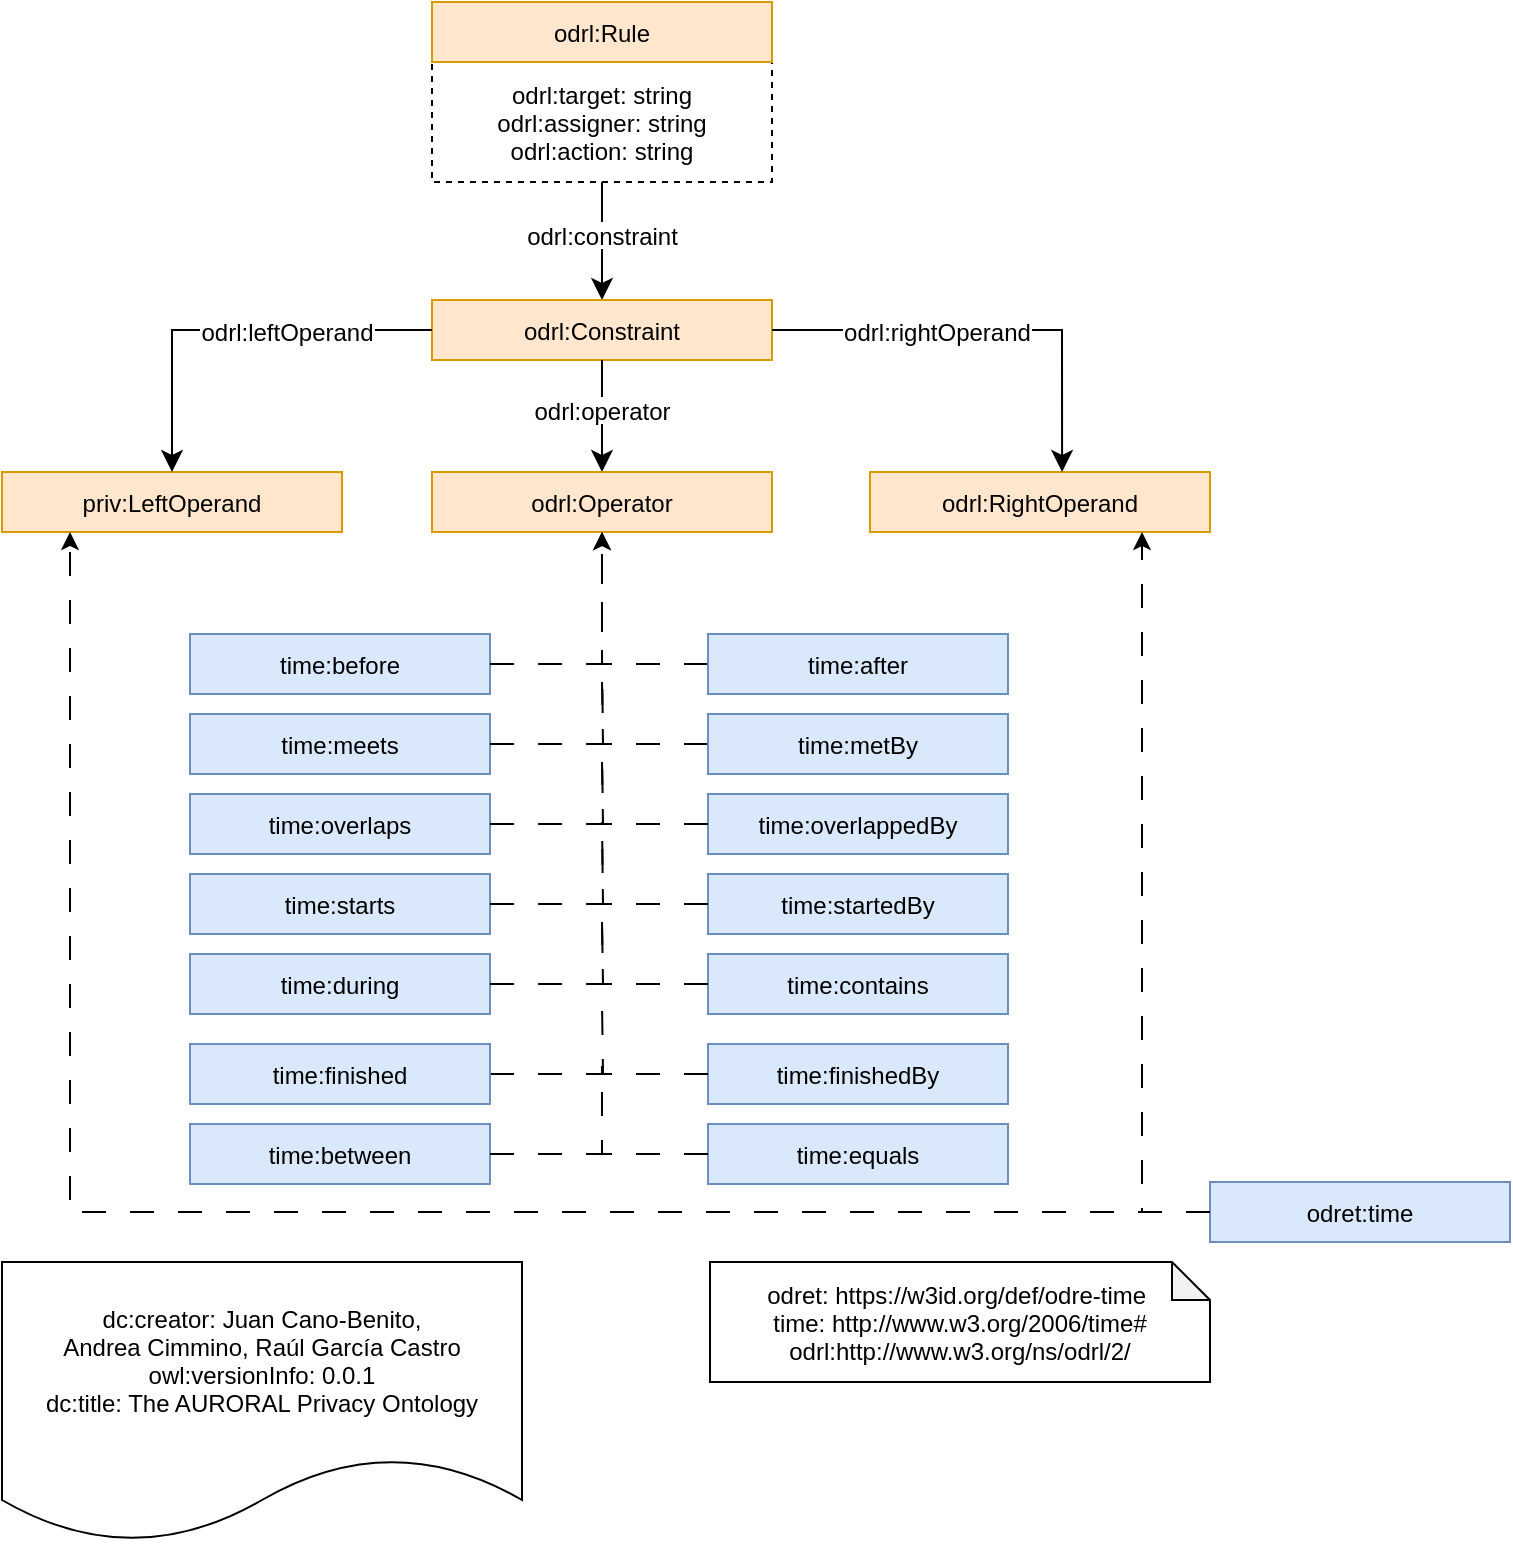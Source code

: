<mxfile version="24.7.8">
  <diagram id="x7SGJyMS_2VAvonJNlFj" name="Page-1">
    <mxGraphModel dx="940" dy="774" grid="1" gridSize="10" guides="1" tooltips="1" connect="1" arrows="1" fold="1" page="1" pageScale="1" pageWidth="827" pageHeight="1169" math="0" shadow="0">
      <root>
        <mxCell id="0" />
        <mxCell id="1" parent="0" />
        <mxCell id="CI0CYpNvQoqiqLplJiGj-1" value="dc:creator: Juan Cano-Benito, &#xa;Andrea Cimmino, Raúl García Castro&#xa;owl:versionInfo: 0.0.1&#xa;dc:title: The AURORAL Privacy Ontology" style="shape=document;boundedLbl=1;fontStyle=0" parent="1" vertex="1">
          <mxGeometry x="66" y="840" width="260" height="140" as="geometry" />
        </mxCell>
        <mxCell id="CI0CYpNvQoqiqLplJiGj-3" value="odret: https://w3id.org/def/odre-time &#xa;time: http://www.w3.org/2006/time#&#xa;odrl:http://www.w3.org/ns/odrl/2/" style="shape=note;backgroundOutline=1;darkOpacity=0.05;size=19;" parent="1" vertex="1">
          <mxGeometry x="420" y="840" width="250" height="60" as="geometry" />
        </mxCell>
        <mxCell id="dpXke4btnBZifY-uETaU-10" value="odrl:target: string&#xa;odrl:assigner: string&#xa;odrl:action: string" style="rounded=0;snapToPoint=1;points=[[0.1,0],[0.2,0],[0.3,0],[0.4,0],[0.5,0],[0.6,0],[0.7,0],[0.8,0],[0.9,0],[0,0.1],[0,0.3],[0,0.5],[0,0.7],[0,0.9],[0.1,1],[0.2,1],[0.3,1],[0.4,1],[0.5,1],[0.6,1],[0.7,1],[0.8,1],[0.9,1],[1,0.1],[1,0.3],[1,0.5],[1,0.7],[1,0.9]];dashed=1;" parent="1" vertex="1">
          <mxGeometry x="281" y="240" width="170" height="60" as="geometry" />
        </mxCell>
        <mxCell id="dpXke4btnBZifY-uETaU-11" value="odrl:Rule" style="rounded=0;snapToPoint=1;points=[[0.1,0],[0.2,0],[0.3,0],[0.4,0],[0.5,0],[0.6,0],[0.7,0],[0.8,0],[0.9,0],[0,0.1],[0,0.3],[0,0.5],[0,0.7],[0,0.9],[0.1,1],[0.2,1],[0.3,1],[0.4,1],[0.5,1],[0.6,1],[0.7,1],[0.8,1],[0.9,1],[1,0.1],[1,0.3],[1,0.5],[1,0.7],[1,0.9]];fillColor=#ffe6cc;strokeColor=#d79b00;" parent="1" vertex="1">
          <mxGeometry x="281" y="210" width="170" height="30" as="geometry" />
        </mxCell>
        <mxCell id="dpXke4btnBZifY-uETaU-13" value="" style="endArrow=classic;html=1;exitX=0.5;exitY=1;exitDx=0;exitDy=0;endSize=8;arcSize=0;rounded=0;" parent="1" source="dpXke4btnBZifY-uETaU-10" target="dpXke4btnBZifY-uETaU-16" edge="1">
          <mxGeometry width="50" height="50" relative="1" as="geometry">
            <mxPoint x="366" y="310" as="sourcePoint" />
            <mxPoint x="366" y="364" as="targetPoint" />
          </mxGeometry>
        </mxCell>
        <mxCell id="dpXke4btnBZifY-uETaU-14" value="odrl:constraint" style="text;align=center;verticalAlign=middle;resizable=0;points=[];labelBackgroundColor=#ffffff;" parent="dpXke4btnBZifY-uETaU-13" vertex="1" connectable="0">
          <mxGeometry x="-0.127" relative="1" as="geometry">
            <mxPoint as="offset" />
          </mxGeometry>
        </mxCell>
        <mxCell id="dpXke4btnBZifY-uETaU-16" value="odrl:Constraint" style="rounded=0;snapToPoint=1;points=[[0.1,0],[0.2,0],[0.3,0],[0.4,0],[0.5,0],[0.6,0],[0.7,0],[0.8,0],[0.9,0],[0,0.1],[0,0.3],[0,0.5],[0,0.7],[0,0.9],[0.1,1],[0.2,1],[0.3,1],[0.4,1],[0.5,1],[0.6,1],[0.7,1],[0.8,1],[0.9,1],[1,0.1],[1,0.3],[1,0.5],[1,0.7],[1,0.9]];fillColor=#ffe6cc;strokeColor=#d79b00;" parent="1" vertex="1">
          <mxGeometry x="281" y="359" width="170" height="30" as="geometry" />
        </mxCell>
        <mxCell id="dpXke4btnBZifY-uETaU-18" value="priv:LeftOperand" style="rounded=0;snapToPoint=1;points=[[0.1,0],[0.2,0],[0.3,0],[0.4,0],[0.5,0],[0.6,0],[0.7,0],[0.8,0],[0.9,0],[0,0.1],[0,0.3],[0,0.5],[0,0.7],[0,0.9],[0.1,1],[0.2,1],[0.3,1],[0.4,1],[0.5,1],[0.6,1],[0.7,1],[0.8,1],[0.9,1],[1,0.1],[1,0.3],[1,0.5],[1,0.7],[1,0.9]];fillColor=#ffe6cc;strokeColor=#d79b00;" parent="1" vertex="1">
          <mxGeometry x="66" y="445" width="170" height="30" as="geometry" />
        </mxCell>
        <mxCell id="dpXke4btnBZifY-uETaU-20" value="odrl:RightOperand" style="rounded=0;snapToPoint=1;points=[[0.1,0],[0.2,0],[0.3,0],[0.4,0],[0.5,0],[0.6,0],[0.7,0],[0.8,0],[0.9,0],[0,0.1],[0,0.3],[0,0.5],[0,0.7],[0,0.9],[0.1,1],[0.2,1],[0.3,1],[0.4,1],[0.5,1],[0.6,1],[0.7,1],[0.8,1],[0.9,1],[1,0.1],[1,0.3],[1,0.5],[1,0.7],[1,0.9]];fillColor=#ffe6cc;strokeColor=#d79b00;" parent="1" vertex="1">
          <mxGeometry x="500" y="445" width="170" height="30" as="geometry" />
        </mxCell>
        <mxCell id="dpXke4btnBZifY-uETaU-21" value="" style="endArrow=classic;html=1;exitX=1;exitY=0.5;exitDx=0;exitDy=0;endSize=8;arcSize=0;rounded=0;entryX=0.565;entryY=0;entryDx=0;entryDy=0;entryPerimeter=0;" parent="1" source="dpXke4btnBZifY-uETaU-16" target="dpXke4btnBZifY-uETaU-20" edge="1">
          <mxGeometry width="50" height="50" relative="1" as="geometry">
            <mxPoint x="570" y="300" as="sourcePoint" />
            <mxPoint x="570" y="359" as="targetPoint" />
            <Array as="points">
              <mxPoint x="596" y="374" />
            </Array>
          </mxGeometry>
        </mxCell>
        <mxCell id="dpXke4btnBZifY-uETaU-22" value="odrl:rightOperand" style="text;align=center;verticalAlign=middle;resizable=0;points=[];labelBackgroundColor=#ffffff;" parent="dpXke4btnBZifY-uETaU-21" vertex="1" connectable="0">
          <mxGeometry x="-0.127" relative="1" as="geometry">
            <mxPoint x="-12" as="offset" />
          </mxGeometry>
        </mxCell>
        <mxCell id="dpXke4btnBZifY-uETaU-23" value="" style="endArrow=classic;html=1;exitX=0;exitY=0.5;exitDx=0;exitDy=0;endSize=8;arcSize=0;rounded=0;entryX=0.5;entryY=0;entryDx=0;entryDy=0;" parent="1" source="dpXke4btnBZifY-uETaU-16" target="dpXke4btnBZifY-uETaU-18" edge="1">
          <mxGeometry width="50" height="50" relative="1" as="geometry">
            <mxPoint x="184.5" y="300" as="sourcePoint" />
            <mxPoint x="184.5" y="359" as="targetPoint" />
            <Array as="points">
              <mxPoint x="151" y="374" />
            </Array>
          </mxGeometry>
        </mxCell>
        <mxCell id="dpXke4btnBZifY-uETaU-24" value="odrl:leftOperand" style="text;align=center;verticalAlign=middle;resizable=0;points=[];labelBackgroundColor=#ffffff;" parent="dpXke4btnBZifY-uETaU-23" vertex="1" connectable="0">
          <mxGeometry x="-0.127" relative="1" as="geometry">
            <mxPoint x="15" as="offset" />
          </mxGeometry>
        </mxCell>
        <mxCell id="h1g4GmI69Qco1xvM5Kmn-16" value="" style="endArrow=classic;html=1;exitX=0.5;exitY=1;exitDx=0;exitDy=0;endSize=8;arcSize=0;rounded=0;entryX=0.5;entryY=0;entryDx=0;entryDy=0;" parent="1" source="dpXke4btnBZifY-uETaU-16" target="h1g4GmI69Qco1xvM5Kmn-18" edge="1">
          <mxGeometry width="50" height="50" relative="1" as="geometry">
            <mxPoint x="256" y="634" as="sourcePoint" />
            <mxPoint x="366" y="480" as="targetPoint" />
            <Array as="points" />
          </mxGeometry>
        </mxCell>
        <mxCell id="h1g4GmI69Qco1xvM5Kmn-17" value="odrl:operator" style="text;align=center;verticalAlign=middle;resizable=0;points=[];labelBackgroundColor=#ffffff;" parent="h1g4GmI69Qco1xvM5Kmn-16" vertex="1" connectable="0">
          <mxGeometry x="-0.127" relative="1" as="geometry">
            <mxPoint as="offset" />
          </mxGeometry>
        </mxCell>
        <mxCell id="h1g4GmI69Qco1xvM5Kmn-18" value="odrl:Operator" style="rounded=0;snapToPoint=1;points=[[0.1,0],[0.2,0],[0.3,0],[0.4,0],[0.5,0],[0.6,0],[0.7,0],[0.8,0],[0.9,0],[0,0.1],[0,0.3],[0,0.5],[0,0.7],[0,0.9],[0.1,1],[0.2,1],[0.3,1],[0.4,1],[0.5,1],[0.6,1],[0.7,1],[0.8,1],[0.9,1],[1,0.1],[1,0.3],[1,0.5],[1,0.7],[1,0.9]];fillColor=#ffe6cc;strokeColor=#d79b00;" parent="1" vertex="1">
          <mxGeometry x="281" y="445" width="170" height="30" as="geometry" />
        </mxCell>
        <mxCell id="h1g4GmI69Qco1xvM5Kmn-19" style="edgeStyle=orthogonalEdgeStyle;rounded=0;orthogonalLoop=1;jettySize=auto;html=1;exitX=0;exitY=0.5;exitDx=0;exitDy=0;dashed=1;dashPattern=12 12;entryX=0.5;entryY=1;entryDx=0;entryDy=0;" parent="1" source="h1g4GmI69Qco1xvM5Kmn-20" target="h1g4GmI69Qco1xvM5Kmn-18" edge="1">
          <mxGeometry relative="1" as="geometry">
            <mxPoint x="310" y="490" as="targetPoint" />
          </mxGeometry>
        </mxCell>
        <mxCell id="h1g4GmI69Qco1xvM5Kmn-20" value="time:after" style="rounded=0;snapToPoint=1;points=[[0.1,0],[0.2,0],[0.3,0],[0.4,0],[0.5,0],[0.6,0],[0.7,0],[0.8,0],[0.9,0],[0,0.1],[0,0.3],[0,0.5],[0,0.7],[0,0.9],[0.1,1],[0.2,1],[0.3,1],[0.4,1],[0.5,1],[0.6,1],[0.7,1],[0.8,1],[0.9,1],[1,0.1],[1,0.3],[1,0.5],[1,0.7],[1,0.9]];fillColor=#dae8fc;strokeColor=#6c8ebf;" parent="1" vertex="1">
          <mxGeometry x="419" y="526" width="150" height="30" as="geometry" />
        </mxCell>
        <mxCell id="h1g4GmI69Qco1xvM5Kmn-21" style="edgeStyle=orthogonalEdgeStyle;rounded=0;orthogonalLoop=1;jettySize=auto;html=1;exitX=0;exitY=0.5;exitDx=0;exitDy=0;endArrow=none;endFill=0;dashed=1;dashPattern=12 12;fillColor=#dae8fc;strokeColor=#000000;" parent="1" source="h1g4GmI69Qco1xvM5Kmn-22" edge="1">
          <mxGeometry relative="1" as="geometry">
            <mxPoint x="366" y="550" as="targetPoint" />
          </mxGeometry>
        </mxCell>
        <mxCell id="h1g4GmI69Qco1xvM5Kmn-22" value="time:metBy" style="rounded=0;snapToPoint=1;points=[[0.1,0],[0.2,0],[0.3,0],[0.4,0],[0.5,0],[0.6,0],[0.7,0],[0.8,0],[0.9,0],[0,0.1],[0,0.3],[0,0.5],[0,0.7],[0,0.9],[0.1,1],[0.2,1],[0.3,1],[0.4,1],[0.5,1],[0.6,1],[0.7,1],[0.8,1],[0.9,1],[1,0.1],[1,0.3],[1,0.5],[1,0.7],[1,0.9]];fillColor=#dae8fc;strokeColor=#6c8ebf;" parent="1" vertex="1">
          <mxGeometry x="419" y="566" width="150" height="30" as="geometry" />
        </mxCell>
        <mxCell id="h1g4GmI69Qco1xvM5Kmn-23" value="time:overlappedBy" style="rounded=0;snapToPoint=1;points=[[0.1,0],[0.2,0],[0.3,0],[0.4,0],[0.5,0],[0.6,0],[0.7,0],[0.8,0],[0.9,0],[0,0.1],[0,0.3],[0,0.5],[0,0.7],[0,0.9],[0.1,1],[0.2,1],[0.3,1],[0.4,1],[0.5,1],[0.6,1],[0.7,1],[0.8,1],[0.9,1],[1,0.1],[1,0.3],[1,0.5],[1,0.7],[1,0.9]];fillColor=#dae8fc;strokeColor=#6c8ebf;" parent="1" vertex="1">
          <mxGeometry x="419" y="606" width="150" height="30" as="geometry" />
        </mxCell>
        <mxCell id="h1g4GmI69Qco1xvM5Kmn-24" value="time:startedBy" style="rounded=0;snapToPoint=1;points=[[0.1,0],[0.2,0],[0.3,0],[0.4,0],[0.5,0],[0.6,0],[0.7,0],[0.8,0],[0.9,0],[0,0.1],[0,0.3],[0,0.5],[0,0.7],[0,0.9],[0.1,1],[0.2,1],[0.3,1],[0.4,1],[0.5,1],[0.6,1],[0.7,1],[0.8,1],[0.9,1],[1,0.1],[1,0.3],[1,0.5],[1,0.7],[1,0.9]];fillColor=#dae8fc;strokeColor=#6c8ebf;" parent="1" vertex="1">
          <mxGeometry x="419" y="646" width="150" height="30" as="geometry" />
        </mxCell>
        <mxCell id="h1g4GmI69Qco1xvM5Kmn-25" value="time:contains" style="rounded=0;snapToPoint=1;points=[[0.1,0],[0.2,0],[0.3,0],[0.4,0],[0.5,0],[0.6,0],[0.7,0],[0.8,0],[0.9,0],[0,0.1],[0,0.3],[0,0.5],[0,0.7],[0,0.9],[0.1,1],[0.2,1],[0.3,1],[0.4,1],[0.5,1],[0.6,1],[0.7,1],[0.8,1],[0.9,1],[1,0.1],[1,0.3],[1,0.5],[1,0.7],[1,0.9]];fillColor=#dae8fc;strokeColor=#6c8ebf;" parent="1" vertex="1">
          <mxGeometry x="419" y="686" width="150" height="30" as="geometry" />
        </mxCell>
        <mxCell id="h1g4GmI69Qco1xvM5Kmn-26" style="edgeStyle=orthogonalEdgeStyle;rounded=0;orthogonalLoop=1;jettySize=auto;html=1;exitX=0;exitY=0.5;exitDx=0;exitDy=0;endArrow=none;endFill=0;dashed=1;dashPattern=12 12;fillColor=#dae8fc;strokeColor=#000000;" parent="1" source="h1g4GmI69Qco1xvM5Kmn-23" edge="1">
          <mxGeometry relative="1" as="geometry">
            <mxPoint x="366" y="590" as="targetPoint" />
            <mxPoint x="429" y="560" as="sourcePoint" />
          </mxGeometry>
        </mxCell>
        <mxCell id="h1g4GmI69Qco1xvM5Kmn-27" style="edgeStyle=orthogonalEdgeStyle;rounded=0;orthogonalLoop=1;jettySize=auto;html=1;exitX=0;exitY=0.5;exitDx=0;exitDy=0;endArrow=none;endFill=0;dashed=1;dashPattern=12 12;fillColor=#dae8fc;strokeColor=#000000;" parent="1" source="h1g4GmI69Qco1xvM5Kmn-24" edge="1">
          <mxGeometry relative="1" as="geometry">
            <mxPoint x="366" y="620" as="targetPoint" />
            <mxPoint x="439" y="570" as="sourcePoint" />
          </mxGeometry>
        </mxCell>
        <mxCell id="h1g4GmI69Qco1xvM5Kmn-28" style="edgeStyle=orthogonalEdgeStyle;rounded=0;orthogonalLoop=1;jettySize=auto;html=1;exitX=0;exitY=0.5;exitDx=0;exitDy=0;endArrow=none;endFill=0;dashed=1;dashPattern=12 12;fillColor=#dae8fc;strokeColor=#000000;" parent="1" source="h1g4GmI69Qco1xvM5Kmn-25" edge="1">
          <mxGeometry relative="1" as="geometry">
            <mxPoint x="366" y="670" as="targetPoint" />
            <mxPoint x="449" y="580" as="sourcePoint" />
          </mxGeometry>
        </mxCell>
        <mxCell id="h1g4GmI69Qco1xvM5Kmn-31" value="time:finishedBy" style="rounded=0;snapToPoint=1;points=[[0.1,0],[0.2,0],[0.3,0],[0.4,0],[0.5,0],[0.6,0],[0.7,0],[0.8,0],[0.9,0],[0,0.1],[0,0.3],[0,0.5],[0,0.7],[0,0.9],[0.1,1],[0.2,1],[0.3,1],[0.4,1],[0.5,1],[0.6,1],[0.7,1],[0.8,1],[0.9,1],[1,0.1],[1,0.3],[1,0.5],[1,0.7],[1,0.9]];fillColor=#dae8fc;strokeColor=#6c8ebf;" parent="1" vertex="1">
          <mxGeometry x="419" y="731" width="150" height="30" as="geometry" />
        </mxCell>
        <mxCell id="h1g4GmI69Qco1xvM5Kmn-32" value="time:equals" style="rounded=0;snapToPoint=1;points=[[0.1,0],[0.2,0],[0.3,0],[0.4,0],[0.5,0],[0.6,0],[0.7,0],[0.8,0],[0.9,0],[0,0.1],[0,0.3],[0,0.5],[0,0.7],[0,0.9],[0.1,1],[0.2,1],[0.3,1],[0.4,1],[0.5,1],[0.6,1],[0.7,1],[0.8,1],[0.9,1],[1,0.1],[1,0.3],[1,0.5],[1,0.7],[1,0.9]];fillColor=#dae8fc;strokeColor=#6c8ebf;" parent="1" vertex="1">
          <mxGeometry x="419" y="771" width="150" height="30" as="geometry" />
        </mxCell>
        <mxCell id="h1g4GmI69Qco1xvM5Kmn-34" style="edgeStyle=orthogonalEdgeStyle;rounded=0;orthogonalLoop=1;jettySize=auto;html=1;exitX=0;exitY=0.5;exitDx=0;exitDy=0;endArrow=none;endFill=0;dashed=1;dashPattern=12 12;fillColor=#dae8fc;strokeColor=#000000;" parent="1" source="h1g4GmI69Qco1xvM5Kmn-31" edge="1">
          <mxGeometry relative="1" as="geometry">
            <mxPoint x="366" y="710" as="targetPoint" />
            <mxPoint x="429" y="680" as="sourcePoint" />
          </mxGeometry>
        </mxCell>
        <mxCell id="h1g4GmI69Qco1xvM5Kmn-35" style="edgeStyle=orthogonalEdgeStyle;rounded=0;orthogonalLoop=1;jettySize=auto;html=1;exitX=0;exitY=0.5;exitDx=0;exitDy=0;endArrow=none;endFill=0;dashed=1;dashPattern=12 12;fillColor=#dae8fc;strokeColor=#000000;" parent="1" source="h1g4GmI69Qco1xvM5Kmn-32" edge="1">
          <mxGeometry relative="1" as="geometry">
            <mxPoint x="366" y="750" as="targetPoint" />
            <mxPoint x="439" y="690" as="sourcePoint" />
            <Array as="points">
              <mxPoint x="366" y="786" />
            </Array>
          </mxGeometry>
        </mxCell>
        <mxCell id="h1g4GmI69Qco1xvM5Kmn-36" style="edgeStyle=orthogonalEdgeStyle;rounded=0;orthogonalLoop=1;jettySize=auto;html=1;endArrow=none;endFill=0;dashed=1;dashPattern=12 12;exitX=1;exitY=0.5;exitDx=0;exitDy=0;fillColor=#dae8fc;strokeColor=#000000;" parent="1" source="rMG41z_9Noqh06oIM15O-6" edge="1">
          <mxGeometry relative="1" as="geometry">
            <mxPoint x="366" y="740" as="targetPoint" />
            <mxPoint x="310" y="786" as="sourcePoint" />
            <Array as="points">
              <mxPoint x="366" y="746" />
            </Array>
          </mxGeometry>
        </mxCell>
        <mxCell id="rMG41z_9Noqh06oIM15O-1" value="time:before" style="rounded=0;snapToPoint=1;points=[[0.1,0],[0.2,0],[0.3,0],[0.4,0],[0.5,0],[0.6,0],[0.7,0],[0.8,0],[0.9,0],[0,0.1],[0,0.3],[0,0.5],[0,0.7],[0,0.9],[0.1,1],[0.2,1],[0.3,1],[0.4,1],[0.5,1],[0.6,1],[0.7,1],[0.8,1],[0.9,1],[1,0.1],[1,0.3],[1,0.5],[1,0.7],[1,0.9]];fillColor=#dae8fc;strokeColor=#6c8ebf;" parent="1" vertex="1">
          <mxGeometry x="160" y="526" width="150" height="30" as="geometry" />
        </mxCell>
        <mxCell id="rMG41z_9Noqh06oIM15O-2" value="time:meets" style="rounded=0;snapToPoint=1;points=[[0.1,0],[0.2,0],[0.3,0],[0.4,0],[0.5,0],[0.6,0],[0.7,0],[0.8,0],[0.9,0],[0,0.1],[0,0.3],[0,0.5],[0,0.7],[0,0.9],[0.1,1],[0.2,1],[0.3,1],[0.4,1],[0.5,1],[0.6,1],[0.7,1],[0.8,1],[0.9,1],[1,0.1],[1,0.3],[1,0.5],[1,0.7],[1,0.9]];fillColor=#dae8fc;strokeColor=#6c8ebf;" parent="1" vertex="1">
          <mxGeometry x="160" y="566" width="150" height="30" as="geometry" />
        </mxCell>
        <mxCell id="rMG41z_9Noqh06oIM15O-3" value="time:overlaps" style="rounded=0;snapToPoint=1;points=[[0.1,0],[0.2,0],[0.3,0],[0.4,0],[0.5,0],[0.6,0],[0.7,0],[0.8,0],[0.9,0],[0,0.1],[0,0.3],[0,0.5],[0,0.7],[0,0.9],[0.1,1],[0.2,1],[0.3,1],[0.4,1],[0.5,1],[0.6,1],[0.7,1],[0.8,1],[0.9,1],[1,0.1],[1,0.3],[1,0.5],[1,0.7],[1,0.9]];fillColor=#dae8fc;strokeColor=#6c8ebf;" parent="1" vertex="1">
          <mxGeometry x="160" y="606" width="150" height="30" as="geometry" />
        </mxCell>
        <mxCell id="rMG41z_9Noqh06oIM15O-4" value="time:starts" style="rounded=0;snapToPoint=1;points=[[0.1,0],[0.2,0],[0.3,0],[0.4,0],[0.5,0],[0.6,0],[0.7,0],[0.8,0],[0.9,0],[0,0.1],[0,0.3],[0,0.5],[0,0.7],[0,0.9],[0.1,1],[0.2,1],[0.3,1],[0.4,1],[0.5,1],[0.6,1],[0.7,1],[0.8,1],[0.9,1],[1,0.1],[1,0.3],[1,0.5],[1,0.7],[1,0.9]];fillColor=#dae8fc;strokeColor=#6c8ebf;" parent="1" vertex="1">
          <mxGeometry x="160" y="646" width="150" height="30" as="geometry" />
        </mxCell>
        <mxCell id="rMG41z_9Noqh06oIM15O-5" value="time:during" style="rounded=0;snapToPoint=1;points=[[0.1,0],[0.2,0],[0.3,0],[0.4,0],[0.5,0],[0.6,0],[0.7,0],[0.8,0],[0.9,0],[0,0.1],[0,0.3],[0,0.5],[0,0.7],[0,0.9],[0.1,1],[0.2,1],[0.3,1],[0.4,1],[0.5,1],[0.6,1],[0.7,1],[0.8,1],[0.9,1],[1,0.1],[1,0.3],[1,0.5],[1,0.7],[1,0.9]];fillColor=#dae8fc;strokeColor=#6c8ebf;" parent="1" vertex="1">
          <mxGeometry x="160" y="686" width="150" height="30" as="geometry" />
        </mxCell>
        <mxCell id="rMG41z_9Noqh06oIM15O-6" value="time:finished" style="rounded=0;snapToPoint=1;points=[[0.1,0],[0.2,0],[0.3,0],[0.4,0],[0.5,0],[0.6,0],[0.7,0],[0.8,0],[0.9,0],[0,0.1],[0,0.3],[0,0.5],[0,0.7],[0,0.9],[0.1,1],[0.2,1],[0.3,1],[0.4,1],[0.5,1],[0.6,1],[0.7,1],[0.8,1],[0.9,1],[1,0.1],[1,0.3],[1,0.5],[1,0.7],[1,0.9]];fillColor=#dae8fc;strokeColor=#6c8ebf;" parent="1" vertex="1">
          <mxGeometry x="160" y="731" width="150" height="30" as="geometry" />
        </mxCell>
        <mxCell id="rMG41z_9Noqh06oIM15O-10" style="edgeStyle=orthogonalEdgeStyle;rounded=0;orthogonalLoop=1;jettySize=auto;html=1;exitX=1;exitY=0.5;exitDx=0;exitDy=0;dashed=1;dashPattern=12 12;entryX=0.5;entryY=1;entryDx=0;entryDy=0;" parent="1" source="rMG41z_9Noqh06oIM15O-1" target="h1g4GmI69Qco1xvM5Kmn-18" edge="1">
          <mxGeometry relative="1" as="geometry">
            <mxPoint x="376" y="485" as="targetPoint" />
            <mxPoint x="429" y="551" as="sourcePoint" />
          </mxGeometry>
        </mxCell>
        <mxCell id="rMG41z_9Noqh06oIM15O-11" style="edgeStyle=orthogonalEdgeStyle;rounded=0;orthogonalLoop=1;jettySize=auto;html=1;exitX=1;exitY=0.5;exitDx=0;exitDy=0;endArrow=none;endFill=0;dashed=1;dashPattern=12 12;fillColor=#dae8fc;strokeColor=#000000;" parent="1" source="rMG41z_9Noqh06oIM15O-3" edge="1">
          <mxGeometry relative="1" as="geometry">
            <mxPoint x="366" y="584.5" as="targetPoint" />
            <mxPoint x="419" y="615.5" as="sourcePoint" />
          </mxGeometry>
        </mxCell>
        <mxCell id="rMG41z_9Noqh06oIM15O-12" style="edgeStyle=orthogonalEdgeStyle;rounded=0;orthogonalLoop=1;jettySize=auto;html=1;exitX=1;exitY=0.5;exitDx=0;exitDy=0;endArrow=none;endFill=0;dashed=1;dashPattern=12 12;fillColor=#dae8fc;strokeColor=#000000;" parent="1" source="rMG41z_9Noqh06oIM15O-2" edge="1">
          <mxGeometry relative="1" as="geometry">
            <mxPoint x="366" y="534.5" as="targetPoint" />
            <mxPoint x="419" y="565.5" as="sourcePoint" />
          </mxGeometry>
        </mxCell>
        <mxCell id="rMG41z_9Noqh06oIM15O-13" style="edgeStyle=orthogonalEdgeStyle;rounded=0;orthogonalLoop=1;jettySize=auto;html=1;exitX=1;exitY=0.5;exitDx=0;exitDy=0;endArrow=none;endFill=0;dashed=1;dashPattern=12 12;fillColor=#dae8fc;strokeColor=#000000;" parent="1" source="rMG41z_9Noqh06oIM15O-4" edge="1">
          <mxGeometry relative="1" as="geometry">
            <mxPoint x="366" y="620" as="targetPoint" />
            <mxPoint x="419" y="661" as="sourcePoint" />
          </mxGeometry>
        </mxCell>
        <mxCell id="rMG41z_9Noqh06oIM15O-14" style="edgeStyle=orthogonalEdgeStyle;rounded=0;orthogonalLoop=1;jettySize=auto;html=1;endArrow=none;endFill=0;dashed=1;dashPattern=12 12;fillColor=#dae8fc;strokeColor=#000000;" parent="1" source="rMG41z_9Noqh06oIM15O-5" edge="1">
          <mxGeometry relative="1" as="geometry">
            <mxPoint x="366" y="670" as="targetPoint" />
            <mxPoint x="419" y="701" as="sourcePoint" />
          </mxGeometry>
        </mxCell>
        <mxCell id="PgJXy_oQj0e7ky0YfEii-1" value="time:between" style="rounded=0;snapToPoint=1;points=[[0.1,0],[0.2,0],[0.3,0],[0.4,0],[0.5,0],[0.6,0],[0.7,0],[0.8,0],[0.9,0],[0,0.1],[0,0.3],[0,0.5],[0,0.7],[0,0.9],[0.1,1],[0.2,1],[0.3,1],[0.4,1],[0.5,1],[0.6,1],[0.7,1],[0.8,1],[0.9,1],[1,0.1],[1,0.3],[1,0.5],[1,0.7],[1,0.9]];fillColor=#dae8fc;strokeColor=#6c8ebf;" vertex="1" parent="1">
          <mxGeometry x="160" y="771" width="150" height="30" as="geometry" />
        </mxCell>
        <mxCell id="PgJXy_oQj0e7ky0YfEii-2" style="edgeStyle=orthogonalEdgeStyle;rounded=0;orthogonalLoop=1;jettySize=auto;html=1;exitX=1;exitY=0.5;exitDx=0;exitDy=0;endArrow=none;endFill=0;dashed=1;dashPattern=12 12;fillColor=#dae8fc;strokeColor=#000000;" edge="1" parent="1" source="PgJXy_oQj0e7ky0YfEii-1">
          <mxGeometry relative="1" as="geometry">
            <mxPoint x="370" y="786" as="targetPoint" />
            <mxPoint x="180" y="690" as="sourcePoint" />
            <Array as="points">
              <mxPoint x="360" y="786" />
              <mxPoint x="360" y="786" />
            </Array>
          </mxGeometry>
        </mxCell>
        <mxCell id="PgJXy_oQj0e7ky0YfEii-3" value="odret:time" style="rounded=0;snapToPoint=1;points=[[0.1,0],[0.2,0],[0.3,0],[0.4,0],[0.5,0],[0.6,0],[0.7,0],[0.8,0],[0.9,0],[0,0.1],[0,0.3],[0,0.5],[0,0.7],[0,0.9],[0.1,1],[0.2,1],[0.3,1],[0.4,1],[0.5,1],[0.6,1],[0.7,1],[0.8,1],[0.9,1],[1,0.1],[1,0.3],[1,0.5],[1,0.7],[1,0.9]];fillColor=#dae8fc;strokeColor=#6c8ebf;" vertex="1" parent="1">
          <mxGeometry x="670" y="800" width="150" height="30" as="geometry" />
        </mxCell>
        <mxCell id="PgJXy_oQj0e7ky0YfEii-4" style="edgeStyle=orthogonalEdgeStyle;rounded=0;orthogonalLoop=1;jettySize=auto;html=1;exitX=0;exitY=0.5;exitDx=0;exitDy=0;dashed=1;dashPattern=12 12;entryX=0.8;entryY=1;entryDx=0;entryDy=0;" edge="1" parent="1" source="PgJXy_oQj0e7ky0YfEii-3" target="dpXke4btnBZifY-uETaU-20">
          <mxGeometry relative="1" as="geometry">
            <mxPoint x="376" y="485" as="targetPoint" />
            <mxPoint x="320" y="551" as="sourcePoint" />
          </mxGeometry>
        </mxCell>
        <mxCell id="PgJXy_oQj0e7ky0YfEii-5" style="edgeStyle=orthogonalEdgeStyle;rounded=0;orthogonalLoop=1;jettySize=auto;html=1;exitX=0;exitY=0.5;exitDx=0;exitDy=0;dashed=1;dashPattern=12 12;entryX=0.2;entryY=1;entryDx=0;entryDy=0;" edge="1" parent="1" source="PgJXy_oQj0e7ky0YfEii-3" target="dpXke4btnBZifY-uETaU-18">
          <mxGeometry relative="1" as="geometry">
            <mxPoint x="646" y="485" as="targetPoint" />
            <mxPoint x="670" y="521" as="sourcePoint" />
            <Array as="points">
              <mxPoint x="100" y="815" />
            </Array>
          </mxGeometry>
        </mxCell>
      </root>
    </mxGraphModel>
  </diagram>
</mxfile>
